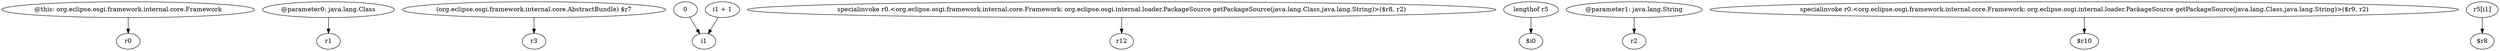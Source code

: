 digraph g {
0[label="@this: org.eclipse.osgi.framework.internal.core.Framework"]
1[label="r0"]
0->1[label=""]
2[label="@parameter0: java.lang.Class"]
3[label="r1"]
2->3[label=""]
4[label="(org.eclipse.osgi.framework.internal.core.AbstractBundle) $r7"]
5[label="r3"]
4->5[label=""]
6[label="0"]
7[label="i1"]
6->7[label=""]
8[label="specialinvoke r0.<org.eclipse.osgi.framework.internal.core.Framework: org.eclipse.osgi.internal.loader.PackageSource getPackageSource(java.lang.Class,java.lang.String)>($r8, r2)"]
9[label="r12"]
8->9[label=""]
10[label="lengthof r5"]
11[label="$i0"]
10->11[label=""]
12[label="@parameter1: java.lang.String"]
13[label="r2"]
12->13[label=""]
14[label="i1 + 1"]
14->7[label=""]
15[label="specialinvoke r0.<org.eclipse.osgi.framework.internal.core.Framework: org.eclipse.osgi.internal.loader.PackageSource getPackageSource(java.lang.Class,java.lang.String)>($r9, r2)"]
16[label="$r10"]
15->16[label=""]
17[label="r5[i1]"]
18[label="$r8"]
17->18[label=""]
}